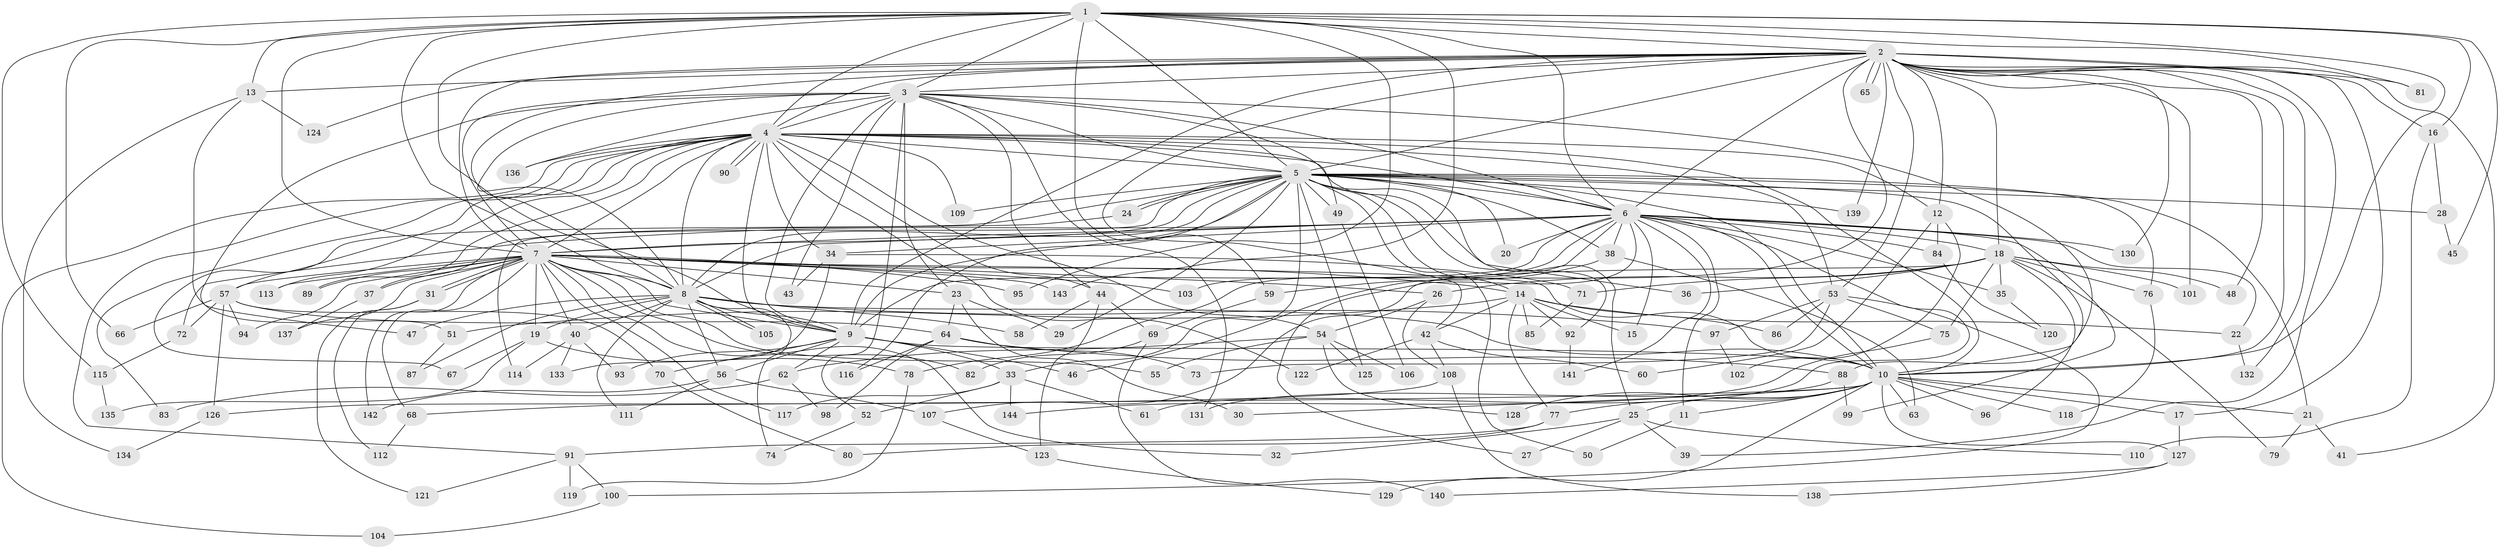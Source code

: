 // Generated by graph-tools (version 1.1) at 2025/34/03/09/25 02:34:51]
// undirected, 144 vertices, 313 edges
graph export_dot {
graph [start="1"]
  node [color=gray90,style=filled];
  1;
  2;
  3;
  4;
  5;
  6;
  7;
  8;
  9;
  10;
  11;
  12;
  13;
  14;
  15;
  16;
  17;
  18;
  19;
  20;
  21;
  22;
  23;
  24;
  25;
  26;
  27;
  28;
  29;
  30;
  31;
  32;
  33;
  34;
  35;
  36;
  37;
  38;
  39;
  40;
  41;
  42;
  43;
  44;
  45;
  46;
  47;
  48;
  49;
  50;
  51;
  52;
  53;
  54;
  55;
  56;
  57;
  58;
  59;
  60;
  61;
  62;
  63;
  64;
  65;
  66;
  67;
  68;
  69;
  70;
  71;
  72;
  73;
  74;
  75;
  76;
  77;
  78;
  79;
  80;
  81;
  82;
  83;
  84;
  85;
  86;
  87;
  88;
  89;
  90;
  91;
  92;
  93;
  94;
  95;
  96;
  97;
  98;
  99;
  100;
  101;
  102;
  103;
  104;
  105;
  106;
  107;
  108;
  109;
  110;
  111;
  112;
  113;
  114;
  115;
  116;
  117;
  118;
  119;
  120;
  121;
  122;
  123;
  124;
  125;
  126;
  127;
  128;
  129;
  130;
  131;
  132;
  133;
  134;
  135;
  136;
  137;
  138;
  139;
  140;
  141;
  142;
  143;
  144;
  1 -- 2;
  1 -- 3;
  1 -- 4;
  1 -- 5;
  1 -- 6;
  1 -- 7;
  1 -- 8;
  1 -- 9;
  1 -- 10;
  1 -- 13;
  1 -- 16;
  1 -- 45;
  1 -- 59;
  1 -- 66;
  1 -- 81;
  1 -- 95;
  1 -- 115;
  1 -- 143;
  2 -- 3;
  2 -- 4;
  2 -- 5;
  2 -- 6;
  2 -- 7;
  2 -- 8;
  2 -- 9;
  2 -- 10;
  2 -- 12;
  2 -- 13;
  2 -- 16;
  2 -- 17;
  2 -- 18;
  2 -- 39;
  2 -- 41;
  2 -- 42;
  2 -- 46;
  2 -- 48;
  2 -- 53;
  2 -- 65;
  2 -- 65;
  2 -- 81;
  2 -- 101;
  2 -- 124;
  2 -- 130;
  2 -- 132;
  2 -- 139;
  3 -- 4;
  3 -- 5;
  3 -- 6;
  3 -- 7;
  3 -- 8;
  3 -- 9;
  3 -- 10;
  3 -- 23;
  3 -- 43;
  3 -- 44;
  3 -- 47;
  3 -- 49;
  3 -- 52;
  3 -- 131;
  3 -- 136;
  4 -- 5;
  4 -- 6;
  4 -- 7;
  4 -- 8;
  4 -- 9;
  4 -- 10;
  4 -- 12;
  4 -- 25;
  4 -- 34;
  4 -- 44;
  4 -- 53;
  4 -- 54;
  4 -- 57;
  4 -- 83;
  4 -- 89;
  4 -- 90;
  4 -- 90;
  4 -- 91;
  4 -- 104;
  4 -- 109;
  4 -- 113;
  4 -- 122;
  4 -- 136;
  5 -- 6;
  5 -- 7;
  5 -- 8;
  5 -- 9;
  5 -- 10;
  5 -- 14;
  5 -- 20;
  5 -- 21;
  5 -- 24;
  5 -- 24;
  5 -- 28;
  5 -- 29;
  5 -- 33;
  5 -- 36;
  5 -- 38;
  5 -- 49;
  5 -- 50;
  5 -- 67;
  5 -- 76;
  5 -- 88;
  5 -- 92;
  5 -- 109;
  5 -- 114;
  5 -- 116;
  5 -- 125;
  5 -- 139;
  6 -- 7;
  6 -- 8;
  6 -- 9;
  6 -- 10;
  6 -- 11;
  6 -- 15;
  6 -- 18;
  6 -- 20;
  6 -- 22;
  6 -- 27;
  6 -- 34;
  6 -- 35;
  6 -- 38;
  6 -- 61;
  6 -- 72;
  6 -- 78;
  6 -- 84;
  6 -- 99;
  6 -- 103;
  6 -- 130;
  6 -- 141;
  7 -- 8;
  7 -- 9;
  7 -- 10;
  7 -- 14;
  7 -- 19;
  7 -- 23;
  7 -- 26;
  7 -- 31;
  7 -- 31;
  7 -- 32;
  7 -- 37;
  7 -- 40;
  7 -- 55;
  7 -- 57;
  7 -- 68;
  7 -- 82;
  7 -- 89;
  7 -- 94;
  7 -- 95;
  7 -- 103;
  7 -- 113;
  7 -- 117;
  7 -- 137;
  7 -- 142;
  7 -- 143;
  8 -- 9;
  8 -- 10;
  8 -- 19;
  8 -- 40;
  8 -- 47;
  8 -- 56;
  8 -- 58;
  8 -- 74;
  8 -- 87;
  8 -- 97;
  8 -- 105;
  8 -- 105;
  8 -- 111;
  9 -- 10;
  9 -- 33;
  9 -- 46;
  9 -- 56;
  9 -- 62;
  9 -- 70;
  9 -- 93;
  10 -- 11;
  10 -- 17;
  10 -- 21;
  10 -- 25;
  10 -- 30;
  10 -- 63;
  10 -- 68;
  10 -- 77;
  10 -- 96;
  10 -- 118;
  10 -- 127;
  10 -- 128;
  10 -- 129;
  11 -- 50;
  12 -- 60;
  12 -- 84;
  12 -- 102;
  13 -- 51;
  13 -- 124;
  13 -- 134;
  14 -- 15;
  14 -- 22;
  14 -- 42;
  14 -- 51;
  14 -- 77;
  14 -- 85;
  14 -- 86;
  14 -- 92;
  16 -- 28;
  16 -- 110;
  17 -- 127;
  18 -- 26;
  18 -- 35;
  18 -- 36;
  18 -- 48;
  18 -- 71;
  18 -- 75;
  18 -- 76;
  18 -- 79;
  18 -- 96;
  18 -- 101;
  18 -- 107;
  19 -- 67;
  19 -- 78;
  19 -- 135;
  21 -- 41;
  21 -- 79;
  22 -- 132;
  23 -- 29;
  23 -- 30;
  23 -- 64;
  24 -- 37;
  25 -- 27;
  25 -- 32;
  25 -- 39;
  25 -- 110;
  26 -- 54;
  26 -- 108;
  28 -- 45;
  31 -- 112;
  31 -- 121;
  33 -- 52;
  33 -- 61;
  33 -- 117;
  33 -- 144;
  34 -- 43;
  34 -- 71;
  34 -- 133;
  35 -- 120;
  37 -- 137;
  38 -- 59;
  38 -- 63;
  40 -- 93;
  40 -- 114;
  40 -- 133;
  42 -- 60;
  42 -- 108;
  42 -- 122;
  44 -- 58;
  44 -- 69;
  44 -- 123;
  49 -- 106;
  51 -- 87;
  52 -- 74;
  53 -- 73;
  53 -- 75;
  53 -- 86;
  53 -- 97;
  53 -- 100;
  54 -- 55;
  54 -- 62;
  54 -- 106;
  54 -- 125;
  54 -- 128;
  56 -- 107;
  56 -- 111;
  56 -- 142;
  57 -- 64;
  57 -- 66;
  57 -- 70;
  57 -- 72;
  57 -- 94;
  57 -- 126;
  59 -- 69;
  62 -- 83;
  62 -- 98;
  64 -- 73;
  64 -- 88;
  64 -- 98;
  64 -- 116;
  68 -- 112;
  69 -- 82;
  69 -- 140;
  70 -- 80;
  71 -- 85;
  72 -- 115;
  75 -- 144;
  76 -- 118;
  77 -- 80;
  77 -- 91;
  78 -- 119;
  84 -- 120;
  88 -- 99;
  88 -- 131;
  91 -- 100;
  91 -- 119;
  91 -- 121;
  92 -- 141;
  97 -- 102;
  100 -- 104;
  107 -- 123;
  108 -- 126;
  108 -- 138;
  115 -- 135;
  123 -- 129;
  126 -- 134;
  127 -- 138;
  127 -- 140;
}
